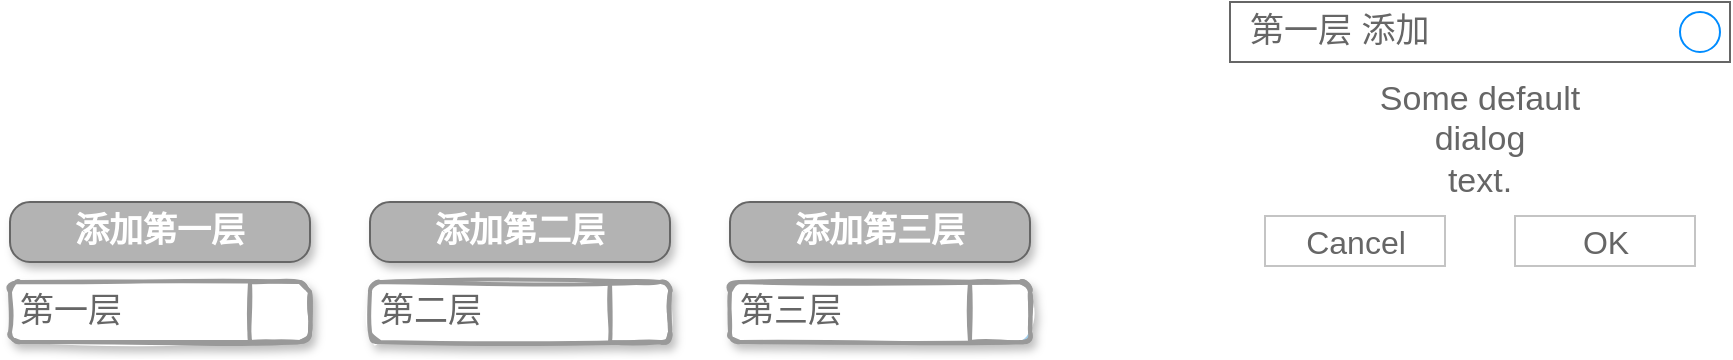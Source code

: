 <mxfile version="14.0.0" type="github">
  <diagram id="XFsLVczQiSWTd9mVh9Vo" name="Page-1">
    <mxGraphModel dx="1422" dy="794" grid="1" gridSize="10" guides="1" tooltips="1" connect="1" arrows="1" fold="1" page="1" pageScale="1" pageWidth="1169" pageHeight="827" math="0" shadow="0">
      <root>
        <mxCell id="0" />
        <mxCell id="1" parent="0" />
        <mxCell id="-wAfrcIoaoq5ODU0z_pt-1" value="第一层" style="strokeWidth=2;shadow=1;dashed=0;align=center;html=1;shape=mxgraph.mockup.forms.comboBox;strokeColor=#999999;align=left;fillColor2=#aaddff;mainText=;fontColor=#666666;fontSize=17;spacingLeft=3;fillColor=none;sketch=1;" vertex="1" parent="1">
          <mxGeometry x="130" y="180" width="150" height="30" as="geometry" />
        </mxCell>
        <mxCell id="-wAfrcIoaoq5ODU0z_pt-2" value="第二层" style="strokeWidth=2;shadow=1;dashed=0;align=center;html=1;shape=mxgraph.mockup.forms.comboBox;strokeColor=#999999;align=left;fillColor2=#aaddff;mainText=;fontColor=#666666;fontSize=17;spacingLeft=3;fillColor=none;sketch=1;" vertex="1" parent="1">
          <mxGeometry x="310" y="180" width="150" height="30" as="geometry" />
        </mxCell>
        <mxCell id="-wAfrcIoaoq5ODU0z_pt-3" value="第三层" style="strokeWidth=2;shadow=1;dashed=0;align=center;html=1;shape=mxgraph.mockup.forms.comboBox;strokeColor=#999999;align=left;fillColor2=#aaddff;mainText=;fontColor=#666666;fontSize=17;spacingLeft=3;fillColor=none;sketch=1;" vertex="1" parent="1">
          <mxGeometry x="490" y="180" width="150" height="30" as="geometry" />
        </mxCell>
        <mxCell id="-wAfrcIoaoq5ODU0z_pt-4" value="添加第一层" style="strokeWidth=1;shadow=1;dashed=0;align=center;html=1;shape=mxgraph.mockup.buttons.button;strokeColor=#666666;fontColor=#ffffff;mainText=;buttonStyle=round;fontSize=17;fontStyle=1;whiteSpace=wrap;sketch=0;fillColor=#B3B3B3;" vertex="1" parent="1">
          <mxGeometry x="130" y="140" width="150" height="30" as="geometry" />
        </mxCell>
        <mxCell id="-wAfrcIoaoq5ODU0z_pt-5" value="添加第二层" style="strokeWidth=1;shadow=1;dashed=0;align=center;html=1;shape=mxgraph.mockup.buttons.button;strokeColor=#666666;fontColor=#ffffff;mainText=;buttonStyle=round;fontSize=17;fontStyle=1;whiteSpace=wrap;sketch=0;fillColor=#B3B3B3;" vertex="1" parent="1">
          <mxGeometry x="310" y="140" width="150" height="30" as="geometry" />
        </mxCell>
        <mxCell id="-wAfrcIoaoq5ODU0z_pt-6" value="添加第三层" style="strokeWidth=1;shadow=1;dashed=0;align=center;html=1;shape=mxgraph.mockup.buttons.button;strokeColor=#666666;fontColor=#ffffff;mainText=;buttonStyle=round;fontSize=17;fontStyle=1;whiteSpace=wrap;sketch=0;fillColor=#B3B3B3;" vertex="1" parent="1">
          <mxGeometry x="490" y="140" width="150" height="30" as="geometry" />
        </mxCell>
        <mxCell id="-wAfrcIoaoq5ODU0z_pt-7" value="Some default&#xa;dialog&#xa;text." style="strokeWidth=1;shadow=0;dashed=0;align=center;html=1;shape=mxgraph.mockup.containers.rrect;rSize=0;strokeColor=#666666;fontColor=#666666;fontSize=17;verticalAlign=top;whiteSpace=wrap;fillColor=#ffffff;spacingTop=32;sketch=1;" vertex="1" parent="1">
          <mxGeometry x="740" y="40" width="250" height="140" as="geometry" />
        </mxCell>
        <mxCell id="-wAfrcIoaoq5ODU0z_pt-8" value="第一层 添加" style="strokeWidth=1;shadow=0;dashed=0;align=center;html=1;shape=mxgraph.mockup.containers.rrect;rSize=0;fontSize=17;fontColor=#666666;strokeColor=#666666;align=left;spacingLeft=8;fillColor=none;resizeWidth=1;" vertex="1" parent="-wAfrcIoaoq5ODU0z_pt-7">
          <mxGeometry width="250" height="30" relative="1" as="geometry" />
        </mxCell>
        <mxCell id="-wAfrcIoaoq5ODU0z_pt-9" value="" style="shape=ellipse;strokeColor=#008cff;resizable=0;fillColor=none;html=1;" vertex="1" parent="-wAfrcIoaoq5ODU0z_pt-8">
          <mxGeometry x="1" y="0.5" width="20" height="20" relative="1" as="geometry">
            <mxPoint x="-25" y="-10" as="offset" />
          </mxGeometry>
        </mxCell>
        <mxCell id="-wAfrcIoaoq5ODU0z_pt-10" value="Cancel" style="strokeWidth=1;shadow=0;dashed=0;align=center;html=1;shape=mxgraph.mockup.containers.rrect;rSize=0;fontSize=16;fontColor=#666666;strokeColor=#c4c4c4;whiteSpace=wrap;fillColor=none;" vertex="1" parent="-wAfrcIoaoq5ODU0z_pt-7">
          <mxGeometry x="0.25" y="1" width="90" height="25" relative="1" as="geometry">
            <mxPoint x="-45" y="-33" as="offset" />
          </mxGeometry>
        </mxCell>
        <mxCell id="-wAfrcIoaoq5ODU0z_pt-11" value="OK" style="strokeWidth=1;shadow=0;dashed=0;align=center;html=1;shape=mxgraph.mockup.containers.rrect;rSize=0;fontSize=16;fontColor=#666666;strokeColor=#c4c4c4;whiteSpace=wrap;fillColor=none;" vertex="1" parent="-wAfrcIoaoq5ODU0z_pt-7">
          <mxGeometry x="0.75" y="1" width="90" height="25" relative="1" as="geometry">
            <mxPoint x="-45" y="-33" as="offset" />
          </mxGeometry>
        </mxCell>
      </root>
    </mxGraphModel>
  </diagram>
</mxfile>
